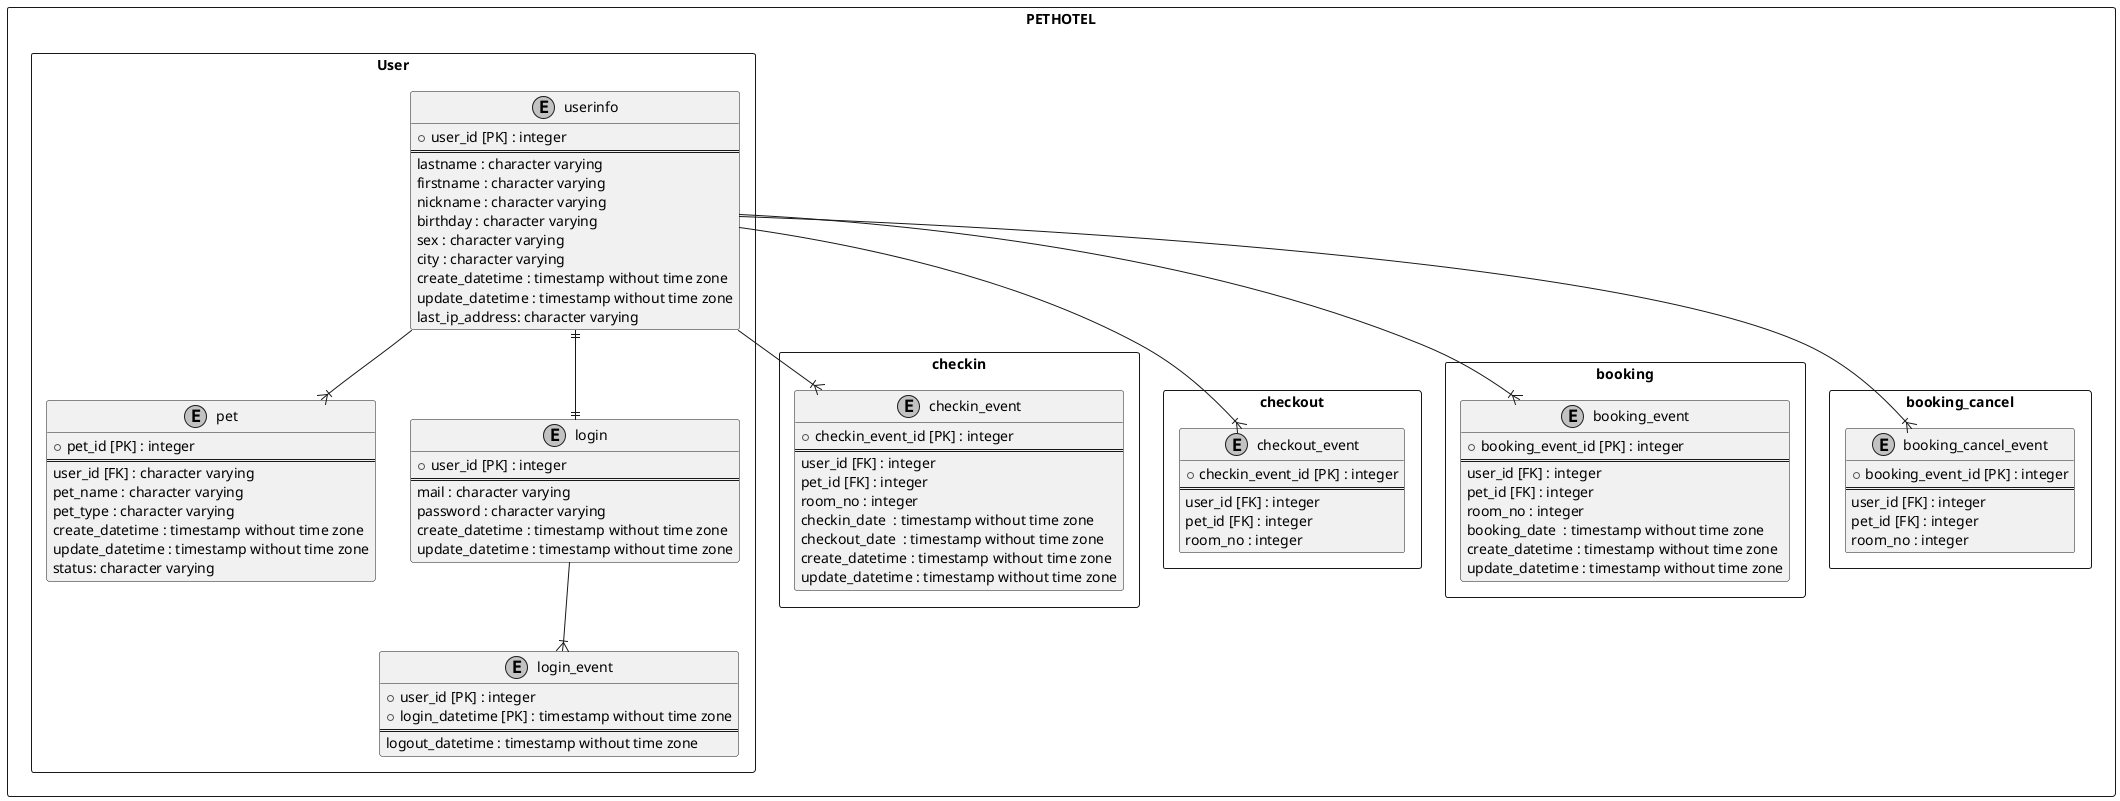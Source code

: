 @startuml

skinparam monochrome true

package "PETHOTEL" <<rectangle>> {
  package "User" <<rectangle>> {
    ' テーブル
    entity "userinfo" {
      + user_id [PK] : integer
      ==
      lastname : character varying
      firstname : character varying
      nickname : character varying
      birthday : character varying
      sex : character varying
      city : character varying
      create_datetime : timestamp without time zone
      update_datetime : timestamp without time zone
      last_ip_address: character varying
    }
    entity "pet" {
      + pet_id [PK] : integer
      ==
      user_id [FK] : character varying
      pet_name : character varying
      pet_type : character varying
      create_datetime : timestamp without time zone
      update_datetime : timestamp without time zone
      status: character varying
    }
    entity "login" {
      + user_id [PK] : integer
      ==
      mail : character varying
      password : character varying
      create_datetime : timestamp without time zone
      update_datetime : timestamp without time zone
    }
    entity "login_event" {
      + user_id [PK] : integer
      + login_datetime [PK] : timestamp without time zone
      ==
      logout_datetime : timestamp without time zone
    }

    ' リレーション
    userinfo ||--|| login
    userinfo --|{ pet
    login --|{ login_event
  }

  package "checkin" <<rectangle>>{
    ' テーブル
    entity "checkin_event"{
      + checkin_event_id [PK] : integer
      ==
      user_id [FK] : integer
      pet_id [FK] : integer
      room_no : integer
      checkin_date  : timestamp without time zone
      checkout_date  : timestamp without time zone
      create_datetime : timestamp without time zone
      update_datetime : timestamp without time zone
    }

  }
    package "checkout" <<rectangle>>{
    ' テーブル
    entity "checkout_event"{
      + checkin_event_id [PK] : integer
      ==
      user_id [FK] : integer
      pet_id [FK] : integer
      room_no : integer
    }

  }
  package "booking" <<rectangle>>{
    ' テーブル
    entity "booking_event"{
      + booking_event_id [PK] : integer
      ==
      user_id [FK] : integer
      pet_id [FK] : integer
      room_no : integer
      booking_date  : timestamp without time zone
      create_datetime : timestamp without time zone
      update_datetime : timestamp without time zone
    }

  }
    package "booking_cancel" <<rectangle>>{
    ' テーブル
    entity "booking_cancel_event"{
      + booking_event_id [PK] : integer
      ==
      user_id [FK] : integer
      pet_id [FK] : integer
      room_no : integer
    }

  }

  ' リレーション
  userinfo --|{ checkin_event
  userinfo --|{ checkout_event
  userinfo --|{ booking_event
  userinfo --|{ booking_cancel_event

}
@enduml